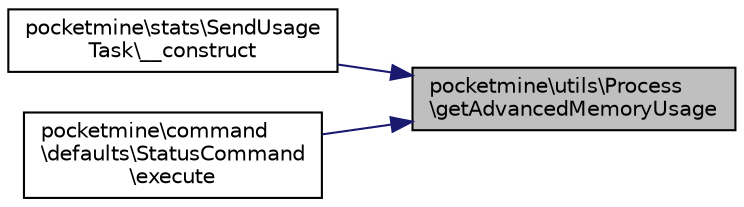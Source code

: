 digraph "pocketmine\utils\Process\getAdvancedMemoryUsage"
{
 // INTERACTIVE_SVG=YES
 // LATEX_PDF_SIZE
  edge [fontname="Helvetica",fontsize="10",labelfontname="Helvetica",labelfontsize="10"];
  node [fontname="Helvetica",fontsize="10",shape=record];
  rankdir="RL";
  Node1 [label="pocketmine\\utils\\Process\l\\getAdvancedMemoryUsage",height=0.2,width=0.4,color="black", fillcolor="grey75", style="filled", fontcolor="black",tooltip=" "];
  Node1 -> Node2 [dir="back",color="midnightblue",fontsize="10",style="solid",fontname="Helvetica"];
  Node2 [label="pocketmine\\stats\\SendUsage\lTask\\__construct",height=0.2,width=0.4,color="black", fillcolor="white", style="filled",URL="$df/d2c/classpocketmine_1_1stats_1_1_send_usage_task.html#ad947e698302d120097b81c11169dfdb3",tooltip=" "];
  Node1 -> Node3 [dir="back",color="midnightblue",fontsize="10",style="solid",fontname="Helvetica"];
  Node3 [label="pocketmine\\command\l\\defaults\\StatusCommand\l\\execute",height=0.2,width=0.4,color="black", fillcolor="white", style="filled",URL="$db/dce/classpocketmine_1_1command_1_1defaults_1_1_status_command.html#a6035ef8e759111b4574c4b0d2e1f8df0",tooltip=" "];
}
